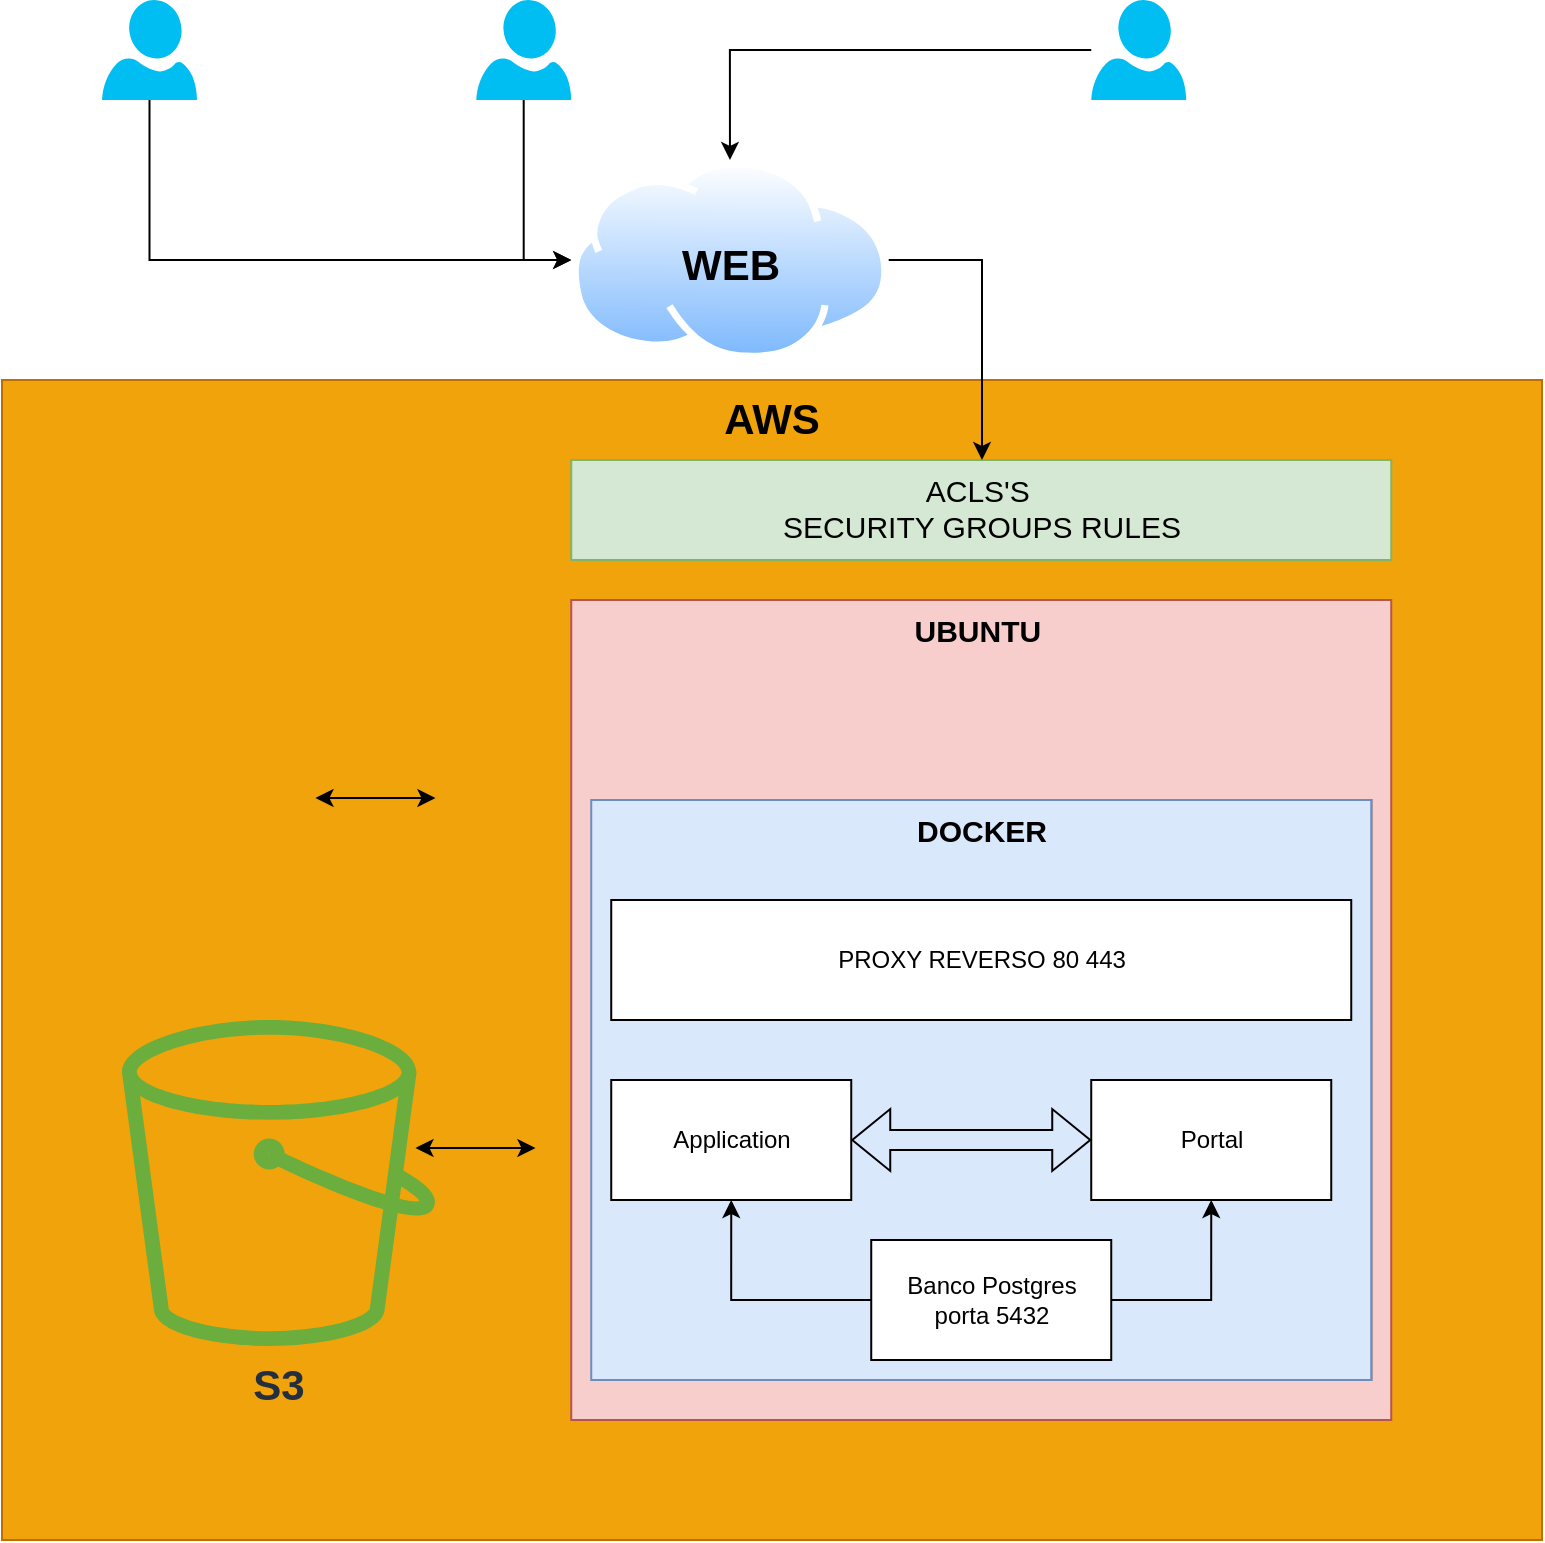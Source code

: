 <mxfile version="15.5.4" type="google"><diagram id="5d171K5S6yqn8Jfdywc5" name="Page-1"><mxGraphModel dx="1422" dy="778" grid="1" gridSize="10" guides="1" tooltips="1" connect="1" arrows="1" fold="1" page="1" pageScale="1" pageWidth="827" pageHeight="1169" math="0" shadow="0"><root><mxCell id="0"/><mxCell id="1" parent="0"/><mxCell id="7SihrFWaJuhQYfDgzCgC-29" value="&lt;b&gt;AWS&lt;/b&gt;" style="rounded=0;whiteSpace=wrap;html=1;fontSize=21;fillColor=#f0a30a;verticalAlign=top;fontColor=#000000;strokeColor=#BD7000;" vertex="1" parent="1"><mxGeometry x="30" y="200" width="770" height="580" as="geometry"/></mxCell><mxCell id="7SihrFWaJuhQYfDgzCgC-1" value="&lt;b&gt;&lt;font style=&quot;font-size: 15px&quot;&gt;UBUNTU&amp;nbsp;&lt;/font&gt;&lt;/b&gt;" style="whiteSpace=wrap;html=1;aspect=fixed;fillColor=#f8cecc;strokeColor=#b85450;verticalAlign=top;" vertex="1" parent="1"><mxGeometry x="314.62" y="310" width="410" height="410" as="geometry"/></mxCell><mxCell id="7SihrFWaJuhQYfDgzCgC-7" value="" style="rounded=0;whiteSpace=wrap;html=1;fillColor=#DAE8FC;" vertex="1" parent="1"><mxGeometry x="334.62" y="410" width="380" height="290" as="geometry"/></mxCell><mxCell id="7SihrFWaJuhQYfDgzCgC-6" value="&lt;b&gt;&lt;font style=&quot;font-size: 15px&quot;&gt;DOCKER&lt;/font&gt;&lt;/b&gt;" style="rounded=0;whiteSpace=wrap;html=1;fillColor=#dae8fc;strokeColor=#6c8ebf;verticalAlign=top;" vertex="1" parent="1"><mxGeometry x="324.62" y="410" width="390" height="290" as="geometry"/></mxCell><mxCell id="7SihrFWaJuhQYfDgzCgC-2" value="Application" style="rounded=0;whiteSpace=wrap;html=1;" vertex="1" parent="1"><mxGeometry x="334.62" y="550" width="120" height="60" as="geometry"/></mxCell><mxCell id="7SihrFWaJuhQYfDgzCgC-8" style="edgeStyle=orthogonalEdgeStyle;rounded=0;orthogonalLoop=1;jettySize=auto;html=1;entryX=0.5;entryY=1;entryDx=0;entryDy=0;fontSize=15;" edge="1" parent="1" source="7SihrFWaJuhQYfDgzCgC-3" target="7SihrFWaJuhQYfDgzCgC-2"><mxGeometry relative="1" as="geometry"/></mxCell><mxCell id="7SihrFWaJuhQYfDgzCgC-10" style="edgeStyle=orthogonalEdgeStyle;rounded=0;orthogonalLoop=1;jettySize=auto;html=1;entryX=0.5;entryY=1;entryDx=0;entryDy=0;fontSize=15;" edge="1" parent="1" source="7SihrFWaJuhQYfDgzCgC-3" target="7SihrFWaJuhQYfDgzCgC-4"><mxGeometry relative="1" as="geometry"><Array as="points"><mxPoint x="634.62" y="660"/></Array></mxGeometry></mxCell><mxCell id="7SihrFWaJuhQYfDgzCgC-3" value="Banco Postgres&lt;br&gt;porta 5432" style="rounded=0;whiteSpace=wrap;html=1;" vertex="1" parent="1"><mxGeometry x="464.62" y="630" width="120" height="60" as="geometry"/></mxCell><mxCell id="7SihrFWaJuhQYfDgzCgC-4" value="Portal" style="rounded=0;whiteSpace=wrap;html=1;" vertex="1" parent="1"><mxGeometry x="574.62" y="550" width="120" height="60" as="geometry"/></mxCell><mxCell id="7SihrFWaJuhQYfDgzCgC-5" value="PROXY REVERSO 80 443" style="rounded=0;whiteSpace=wrap;html=1;" vertex="1" parent="1"><mxGeometry x="334.62" y="460" width="370" height="60" as="geometry"/></mxCell><mxCell id="7SihrFWaJuhQYfDgzCgC-12" value="" style="shape=flexArrow;endArrow=classic;startArrow=classic;html=1;rounded=0;fontSize=15;exitX=1;exitY=0.5;exitDx=0;exitDy=0;" edge="1" parent="1" source="7SihrFWaJuhQYfDgzCgC-2" target="7SihrFWaJuhQYfDgzCgC-4"><mxGeometry width="100" height="100" relative="1" as="geometry"><mxPoint x="454.62" y="660" as="sourcePoint"/><mxPoint x="504.62" y="570" as="targetPoint"/></mxGeometry></mxCell><mxCell id="7SihrFWaJuhQYfDgzCgC-32" style="edgeStyle=orthogonalEdgeStyle;rounded=0;orthogonalLoop=1;jettySize=auto;html=1;fontSize=21;" edge="1" parent="1" source="7SihrFWaJuhQYfDgzCgC-13" target="7SihrFWaJuhQYfDgzCgC-30"><mxGeometry relative="1" as="geometry"><Array as="points"><mxPoint x="104" y="140"/></Array></mxGeometry></mxCell><mxCell id="7SihrFWaJuhQYfDgzCgC-13" value="" style="verticalLabelPosition=bottom;html=1;verticalAlign=top;align=center;strokeColor=none;fillColor=#00BEF2;shape=mxgraph.azure.user;fontSize=15;" vertex="1" parent="1"><mxGeometry x="80" y="10" width="47.5" height="50" as="geometry"/></mxCell><mxCell id="7SihrFWaJuhQYfDgzCgC-14" value="ACLS'S&amp;nbsp;&lt;br&gt;SECURITY GROUPS RULES" style="rounded=0;whiteSpace=wrap;html=1;fontSize=15;fillColor=#d5e8d4;verticalAlign=top;strokeColor=#82b366;" vertex="1" parent="1"><mxGeometry x="314.62" y="240" width="410" height="50" as="geometry"/></mxCell><mxCell id="7SihrFWaJuhQYfDgzCgC-15" value="&lt;b&gt;&lt;font style=&quot;font-size: 21px&quot;&gt;S3&lt;/font&gt;&lt;/b&gt;" style="sketch=0;outlineConnect=0;fontColor=#232F3E;gradientColor=none;fillColor=#6CAE3E;strokeColor=none;dashed=0;verticalLabelPosition=bottom;verticalAlign=top;align=center;html=1;fontSize=12;fontStyle=0;aspect=fixed;pointerEvents=1;shape=mxgraph.aws4.bucket;" vertex="1" parent="1"><mxGeometry x="90" y="520" width="156.73" height="163" as="geometry"/></mxCell><mxCell id="7SihrFWaJuhQYfDgzCgC-16" value="" style="endArrow=classic;startArrow=classic;html=1;rounded=0;fontSize=21;" edge="1" parent="1"><mxGeometry width="50" height="50" relative="1" as="geometry"><mxPoint x="236.73" y="584" as="sourcePoint"/><mxPoint x="296.73" y="584" as="targetPoint"/></mxGeometry></mxCell><mxCell id="7SihrFWaJuhQYfDgzCgC-33" style="edgeStyle=orthogonalEdgeStyle;rounded=0;orthogonalLoop=1;jettySize=auto;html=1;entryX=0;entryY=0.5;entryDx=0;entryDy=0;fontSize=21;" edge="1" parent="1" source="7SihrFWaJuhQYfDgzCgC-17" target="7SihrFWaJuhQYfDgzCgC-30"><mxGeometry relative="1" as="geometry"/></mxCell><mxCell id="7SihrFWaJuhQYfDgzCgC-17" value="" style="verticalLabelPosition=bottom;html=1;verticalAlign=top;align=center;strokeColor=none;fillColor=#00BEF2;shape=mxgraph.azure.user;fontSize=15;" vertex="1" parent="1"><mxGeometry x="267.12" y="10" width="47.5" height="50" as="geometry"/></mxCell><mxCell id="7SihrFWaJuhQYfDgzCgC-34" style="edgeStyle=orthogonalEdgeStyle;rounded=0;orthogonalLoop=1;jettySize=auto;html=1;fontSize=21;" edge="1" parent="1" source="7SihrFWaJuhQYfDgzCgC-19" target="7SihrFWaJuhQYfDgzCgC-30"><mxGeometry relative="1" as="geometry"/></mxCell><mxCell id="7SihrFWaJuhQYfDgzCgC-19" value="" style="verticalLabelPosition=bottom;html=1;verticalAlign=top;align=center;strokeColor=none;fillColor=#00BEF2;shape=mxgraph.azure.user;fontSize=15;" vertex="1" parent="1"><mxGeometry x="574.62" y="10" width="47.5" height="50" as="geometry"/></mxCell><mxCell id="7SihrFWaJuhQYfDgzCgC-31" style="edgeStyle=orthogonalEdgeStyle;rounded=0;orthogonalLoop=1;jettySize=auto;html=1;fontSize=21;fontStyle=1" edge="1" parent="1" source="7SihrFWaJuhQYfDgzCgC-30" target="7SihrFWaJuhQYfDgzCgC-14"><mxGeometry relative="1" as="geometry"><Array as="points"><mxPoint x="520" y="140"/></Array></mxGeometry></mxCell><mxCell id="7SihrFWaJuhQYfDgzCgC-30" value="WEB" style="aspect=fixed;perimeter=ellipsePerimeter;html=1;align=center;shadow=0;dashed=0;spacingTop=3;image;image=img/lib/active_directory/internet_cloud.svg;fontSize=21;fillColor=#DAE8FC;verticalAlign=middle;horizontal=1;labelPosition=center;verticalLabelPosition=middle;labelBackgroundColor=none;fontStyle=1" vertex="1" parent="1"><mxGeometry x="314.62" y="90" width="158.73" height="100" as="geometry"/></mxCell><mxCell id="7SihrFWaJuhQYfDgzCgC-35" value="" style="endArrow=classic;startArrow=classic;html=1;fontSize=21;curved=1;" edge="1" parent="1"><mxGeometry width="50" height="50" relative="1" as="geometry"><mxPoint x="186.73" y="409" as="sourcePoint"/><mxPoint x="246.73" y="409" as="targetPoint"/></mxGeometry></mxCell></root></mxGraphModel></diagram></mxfile>